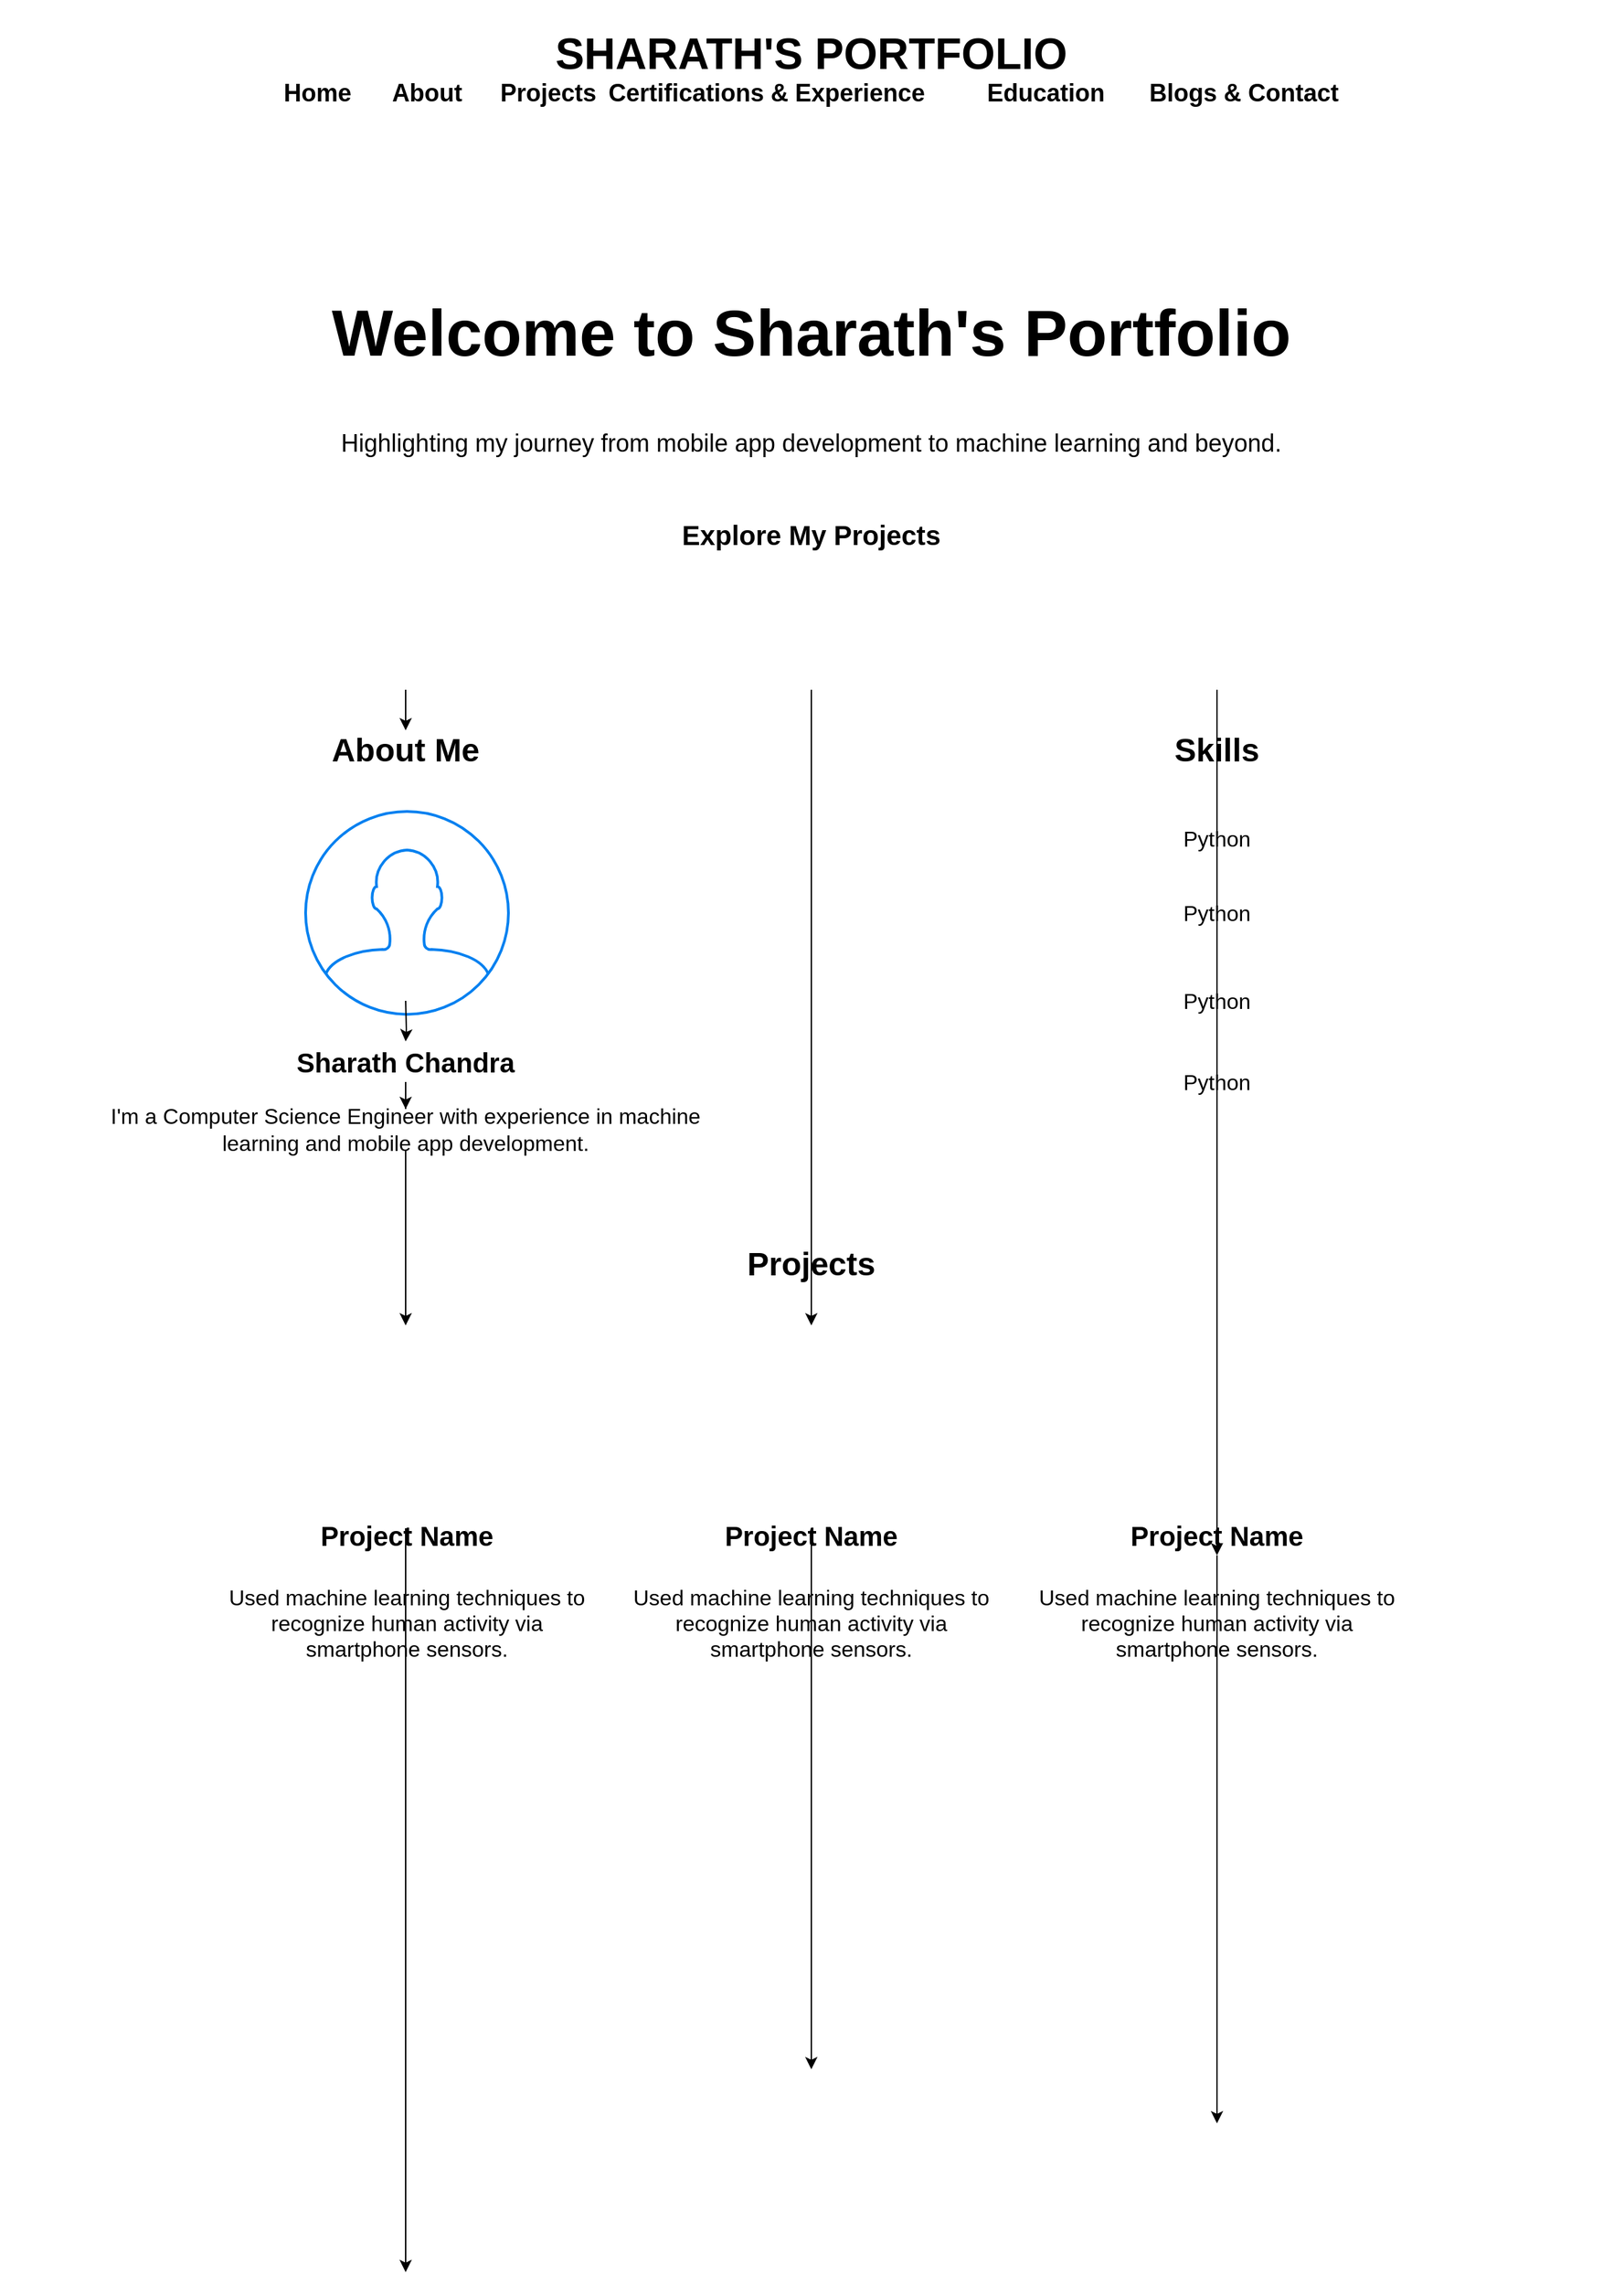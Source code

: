 <mxfile version="24.2.8" type="github">
  <diagram name="Page-1" id="jCGwE1LBPZgif49EneUD">
    <mxGraphModel dx="1440" dy="921" grid="1" gridSize="10" guides="1" tooltips="1" connect="1" arrows="1" fold="1" page="1" pageScale="1" pageWidth="1200" pageHeight="1920" math="0" shadow="0">
      <root>
        <mxCell id="0" />
        <mxCell id="1" parent="0" />
        <mxCell id="nu3RnHburqwjy4xu8POM-3" value="&lt;div&gt;&lt;font size=&quot;1&quot;&gt;&lt;b style=&quot;font-size: 32px;&quot;&gt;SHARATH&#39;S PORTFOLIO&lt;/b&gt;&lt;/font&gt;&lt;/div&gt;&lt;div style=&quot;font-size: 18px;&quot;&gt;&lt;font style=&quot;font-size: 18px;&quot;&gt;&lt;b style=&quot;&quot;&gt;Home &lt;span style=&quot;white-space: pre;&quot;&gt;&#x9;&lt;/span&gt;&lt;/b&gt;&lt;b&gt;About &lt;span style=&quot;white-space: pre;&quot;&gt;&#x9;&lt;/span&gt;Projects &lt;span style=&quot;white-space: pre;&quot;&gt;&#x9;&lt;/span&gt;Certifications &amp;amp; Experience &lt;span style=&quot;white-space: pre;&quot;&gt;&#x9;&lt;/span&gt;Education &lt;span style=&quot;white-space: pre;&quot;&gt;&#x9;&lt;/span&gt;Blogs &amp;amp; Contact&lt;br&gt;&lt;/b&gt;&lt;/font&gt;&lt;/div&gt;" style="text;html=1;align=center;verticalAlign=middle;whiteSpace=wrap;rounded=0;strokeColor=none;" parent="1" vertex="1">
          <mxGeometry width="1200" height="100" as="geometry" />
        </mxCell>
        <mxCell id="nu3RnHburqwjy4xu8POM-8" style="edgeStyle=orthogonalEdgeStyle;rounded=0;orthogonalLoop=1;jettySize=auto;html=1;" parent="1" source="Gbr0lDLeI2ae-f9VhBkv-17" edge="1">
          <mxGeometry relative="1" as="geometry">
            <mxPoint x="300" y="1680" as="targetPoint" />
            <mxPoint x="300" y="740" as="sourcePoint" />
          </mxGeometry>
        </mxCell>
        <mxCell id="nu3RnHburqwjy4xu8POM-9" style="edgeStyle=orthogonalEdgeStyle;rounded=0;orthogonalLoop=1;jettySize=auto;html=1;" parent="1" source="Gbr0lDLeI2ae-f9VhBkv-19" edge="1">
          <mxGeometry relative="1" as="geometry">
            <mxPoint x="600" y="1530" as="targetPoint" />
          </mxGeometry>
        </mxCell>
        <mxCell id="nu3RnHburqwjy4xu8POM-10" style="edgeStyle=orthogonalEdgeStyle;rounded=0;orthogonalLoop=1;jettySize=auto;html=1;exitX=0.75;exitY=1;exitDx=0;exitDy=0;" parent="1" source="nu3RnHburqwjy4xu8POM-5" edge="1">
          <mxGeometry relative="1" as="geometry">
            <mxPoint x="900" y="1150" as="targetPoint" />
          </mxGeometry>
        </mxCell>
        <mxCell id="nu3RnHburqwjy4xu8POM-5" value="&lt;h1&gt;&lt;font style=&quot;font-size: 48px;&quot;&gt;Welcome to Sharath&#39;s Portfolio&lt;/font&gt;&lt;/h1&gt;&lt;br&gt;        &lt;p&gt;&lt;font style=&quot;font-size: 18px;&quot;&gt;Highlighting my journey from mobile app development to machine learning and beyond.&lt;/font&gt;&lt;/p&gt;&lt;p&gt;&lt;font style=&quot;font-size: 18px;&quot;&gt;&lt;br&gt;&lt;/font&gt;&lt;/p&gt;&lt;p&gt;&lt;font style=&quot;font-size: 18px;&quot;&gt;&lt;br&gt;&lt;/font&gt;&lt;/p&gt;" style="text;html=1;align=center;verticalAlign=middle;whiteSpace=wrap;rounded=0;" parent="1" vertex="1">
          <mxGeometry y="110" width="1200" height="400" as="geometry" />
        </mxCell>
        <mxCell id="nu3RnHburqwjy4xu8POM-6" value="&lt;b&gt;&lt;font style=&quot;font-size: 20px;&quot;&gt;Explore My Projects&lt;/font&gt;&lt;/b&gt;" style="text;html=1;align=center;verticalAlign=middle;whiteSpace=wrap;rounded=0;" parent="1" vertex="1">
          <mxGeometry x="480" y="380" width="240" height="30" as="geometry" />
        </mxCell>
        <mxCell id="nu3RnHburqwjy4xu8POM-15" value="" style="edgeStyle=orthogonalEdgeStyle;rounded=0;orthogonalLoop=1;jettySize=auto;html=1;exitX=0.25;exitY=1;exitDx=0;exitDy=0;" parent="1" source="nu3RnHburqwjy4xu8POM-5" target="nu3RnHburqwjy4xu8POM-14" edge="1">
          <mxGeometry relative="1" as="geometry">
            <mxPoint x="301" y="600" as="targetPoint" />
            <mxPoint x="300" y="510" as="sourcePoint" />
          </mxGeometry>
        </mxCell>
        <mxCell id="Gbr0lDLeI2ae-f9VhBkv-13" value="&lt;font style=&quot;font-size: 24px;&quot;&gt;&lt;b&gt;Projects&lt;/b&gt;&lt;/font&gt;" style="text;html=1;align=center;verticalAlign=middle;whiteSpace=wrap;rounded=0;" vertex="1" parent="1">
          <mxGeometry y="920" width="1200" height="30" as="geometry" />
        </mxCell>
        <mxCell id="Gbr0lDLeI2ae-f9VhBkv-18" value="" style="edgeStyle=orthogonalEdgeStyle;rounded=0;orthogonalLoop=1;jettySize=auto;html=1;" edge="1" parent="1" source="nu3RnHburqwjy4xu8POM-18" target="Gbr0lDLeI2ae-f9VhBkv-17">
          <mxGeometry relative="1" as="geometry">
            <mxPoint x="300" y="1140" as="targetPoint" />
            <mxPoint x="300" y="850" as="sourcePoint" />
          </mxGeometry>
        </mxCell>
        <mxCell id="Gbr0lDLeI2ae-f9VhBkv-17" value="" style="shape=image;html=1;verticalAlign=top;verticalLabelPosition=bottom;labelBackgroundColor=#ffffff;imageAspect=0;aspect=fixed;image=https://cdn2.iconfinder.com/data/icons/crystalproject/128x128/mimetypes/image.png" vertex="1" parent="1">
          <mxGeometry x="225" y="980" width="150" height="150" as="geometry" />
        </mxCell>
        <mxCell id="Gbr0lDLeI2ae-f9VhBkv-20" value="" style="edgeStyle=orthogonalEdgeStyle;rounded=0;orthogonalLoop=1;jettySize=auto;html=1;" edge="1" parent="1" source="nu3RnHburqwjy4xu8POM-5" target="Gbr0lDLeI2ae-f9VhBkv-19">
          <mxGeometry relative="1" as="geometry">
            <mxPoint x="600" y="1270" as="targetPoint" />
            <mxPoint x="600" y="510" as="sourcePoint" />
          </mxGeometry>
        </mxCell>
        <mxCell id="Gbr0lDLeI2ae-f9VhBkv-19" value="" style="shape=image;html=1;verticalAlign=top;verticalLabelPosition=bottom;labelBackgroundColor=#ffffff;imageAspect=0;aspect=fixed;image=https://cdn2.iconfinder.com/data/icons/crystalproject/128x128/mimetypes/image.png" vertex="1" parent="1">
          <mxGeometry x="525" y="980" width="150" height="150" as="geometry" />
        </mxCell>
        <mxCell id="Gbr0lDLeI2ae-f9VhBkv-21" value="" style="shape=image;html=1;verticalAlign=top;verticalLabelPosition=bottom;labelBackgroundColor=#ffffff;imageAspect=0;aspect=fixed;image=https://cdn2.iconfinder.com/data/icons/crystalproject/128x128/mimetypes/image.png" vertex="1" parent="1">
          <mxGeometry x="825" y="980" width="150" height="150" as="geometry" />
        </mxCell>
        <mxCell id="Gbr0lDLeI2ae-f9VhBkv-22" value="&lt;font style=&quot;font-size: 20px;&quot;&gt;&lt;b&gt;Project Name&lt;br&gt;&lt;/b&gt;&lt;/font&gt;" style="text;html=1;align=center;verticalAlign=middle;whiteSpace=wrap;rounded=0;" vertex="1" parent="1">
          <mxGeometry x="201" y="1120" width="200" height="30" as="geometry" />
        </mxCell>
        <mxCell id="Gbr0lDLeI2ae-f9VhBkv-23" value="&lt;font style=&quot;font-size: 20px;&quot;&gt;&lt;b&gt;Project Name&lt;br&gt;&lt;/b&gt;&lt;/font&gt;" style="text;html=1;align=center;verticalAlign=middle;whiteSpace=wrap;rounded=0;" vertex="1" parent="1">
          <mxGeometry x="500" y="1120" width="200" height="30" as="geometry" />
        </mxCell>
        <mxCell id="Gbr0lDLeI2ae-f9VhBkv-25" style="edgeStyle=orthogonalEdgeStyle;rounded=0;orthogonalLoop=1;jettySize=auto;html=1;" edge="1" parent="1" source="Gbr0lDLeI2ae-f9VhBkv-24">
          <mxGeometry relative="1" as="geometry">
            <mxPoint x="900" y="1570" as="targetPoint" />
          </mxGeometry>
        </mxCell>
        <mxCell id="Gbr0lDLeI2ae-f9VhBkv-24" value="&lt;font style=&quot;font-size: 20px;&quot;&gt;&lt;b&gt;Project Name&lt;br&gt;&lt;/b&gt;&lt;/font&gt;" style="text;html=1;align=center;verticalAlign=middle;whiteSpace=wrap;rounded=0;" vertex="1" parent="1">
          <mxGeometry x="800" y="1120" width="200" height="30" as="geometry" />
        </mxCell>
        <mxCell id="Gbr0lDLeI2ae-f9VhBkv-27" value="&lt;font style=&quot;font-size: 16px;&quot;&gt;Used machine learning techniques to recognize human activity via smartphone sensors.&lt;/font&gt;" style="text;html=1;align=center;verticalAlign=middle;whiteSpace=wrap;rounded=0;" vertex="1" parent="1">
          <mxGeometry x="161" y="1160" width="280" height="80" as="geometry" />
        </mxCell>
        <mxCell id="Gbr0lDLeI2ae-f9VhBkv-28" value="&lt;font style=&quot;font-size: 16px;&quot;&gt;Used machine learning techniques to recognize human activity via smartphone sensors.&lt;/font&gt;" style="text;html=1;align=center;verticalAlign=middle;whiteSpace=wrap;rounded=0;" vertex="1" parent="1">
          <mxGeometry x="460" y="1160" width="280" height="80" as="geometry" />
        </mxCell>
        <mxCell id="Gbr0lDLeI2ae-f9VhBkv-29" value="&lt;font style=&quot;font-size: 16px;&quot;&gt;Used machine learning techniques to recognize human activity via smartphone sensors.&lt;/font&gt;" style="text;html=1;align=center;verticalAlign=middle;whiteSpace=wrap;rounded=0;" vertex="1" parent="1">
          <mxGeometry x="760" y="1160" width="280" height="80" as="geometry" />
        </mxCell>
        <mxCell id="nu3RnHburqwjy4xu8POM-11" value="" style="html=1;verticalLabelPosition=bottom;align=center;labelBackgroundColor=#ffffff;verticalAlign=top;strokeWidth=2;strokeColor=#0080F0;shadow=0;dashed=0;shape=mxgraph.ios7.icons.user;" parent="1" vertex="1">
          <mxGeometry x="226" y="600" width="150" height="150" as="geometry" />
        </mxCell>
        <mxCell id="nu3RnHburqwjy4xu8POM-14" value="&lt;b style=&quot;font-size: 24px;&quot;&gt;About Me&lt;br&gt;&lt;/b&gt;" style="text;html=1;align=center;verticalAlign=middle;whiteSpace=wrap;rounded=0;" parent="1" vertex="1">
          <mxGeometry y="540" width="600" height="30" as="geometry" />
        </mxCell>
        <mxCell id="nu3RnHburqwjy4xu8POM-17" value="" style="edgeStyle=orthogonalEdgeStyle;rounded=0;orthogonalLoop=1;jettySize=auto;html=1;" parent="1" target="nu3RnHburqwjy4xu8POM-16" edge="1">
          <mxGeometry relative="1" as="geometry">
            <mxPoint x="300" y="1140" as="targetPoint" />
            <mxPoint x="300" y="740" as="sourcePoint" />
          </mxGeometry>
        </mxCell>
        <mxCell id="nu3RnHburqwjy4xu8POM-16" value="&lt;font style=&quot;font-size: 20px;&quot;&gt;&lt;b&gt;&lt;font style=&quot;font-size: 20px;&quot;&gt;Sharath Chandra&lt;/font&gt;&lt;/b&gt;&lt;/font&gt;" style="text;html=1;align=center;verticalAlign=middle;whiteSpace=wrap;rounded=0;" parent="1" vertex="1">
          <mxGeometry y="770" width="600" height="30" as="geometry" />
        </mxCell>
        <mxCell id="nu3RnHburqwjy4xu8POM-19" value="" style="edgeStyle=orthogonalEdgeStyle;rounded=0;orthogonalLoop=1;jettySize=auto;html=1;" parent="1" source="nu3RnHburqwjy4xu8POM-16" target="nu3RnHburqwjy4xu8POM-18" edge="1">
          <mxGeometry relative="1" as="geometry">
            <mxPoint x="300" y="1140" as="targetPoint" />
            <mxPoint x="300" y="800" as="sourcePoint" />
          </mxGeometry>
        </mxCell>
        <mxCell id="nu3RnHburqwjy4xu8POM-18" value="&lt;font style=&quot;font-size: 16px;&quot;&gt;I&#39;m a Computer Science Engineer with experience in machine learning and mobile app development.&lt;/font&gt;" style="text;html=1;align=center;verticalAlign=middle;whiteSpace=wrap;rounded=0;" parent="1" vertex="1">
          <mxGeometry x="80" y="820" width="440" height="30" as="geometry" />
        </mxCell>
        <mxCell id="Gbr0lDLeI2ae-f9VhBkv-1" value="&lt;font style=&quot;font-size: 24px;&quot;&gt;&lt;b&gt;Skills&lt;/b&gt;&lt;/font&gt;" style="text;html=1;align=center;verticalAlign=middle;whiteSpace=wrap;rounded=0;" vertex="1" parent="1">
          <mxGeometry x="600" y="540" width="600" height="30" as="geometry" />
        </mxCell>
        <mxCell id="Gbr0lDLeI2ae-f9VhBkv-3" value="&lt;font style=&quot;font-size: 16px;&quot;&gt;Python&lt;/font&gt;" style="text;html=1;align=center;verticalAlign=middle;whiteSpace=wrap;rounded=0;" vertex="1" parent="1">
          <mxGeometry x="680" y="600" width="440" height="40" as="geometry" />
        </mxCell>
        <mxCell id="Gbr0lDLeI2ae-f9VhBkv-10" value="&lt;font style=&quot;font-size: 16px;&quot;&gt;Python&lt;/font&gt;" style="text;html=1;align=center;verticalAlign=middle;whiteSpace=wrap;rounded=0;" vertex="1" parent="1">
          <mxGeometry x="680" y="655" width="440" height="40" as="geometry" />
        </mxCell>
        <mxCell id="Gbr0lDLeI2ae-f9VhBkv-11" value="&lt;font style=&quot;font-size: 16px;&quot;&gt;Python&lt;/font&gt;" style="text;html=1;align=center;verticalAlign=middle;whiteSpace=wrap;rounded=0;" vertex="1" parent="1">
          <mxGeometry x="680" y="720" width="440" height="40" as="geometry" />
        </mxCell>
        <mxCell id="Gbr0lDLeI2ae-f9VhBkv-12" value="&lt;font style=&quot;font-size: 16px;&quot;&gt;Python&lt;/font&gt;" style="text;html=1;align=center;verticalAlign=middle;whiteSpace=wrap;rounded=0;" vertex="1" parent="1">
          <mxGeometry x="680" y="780" width="440" height="40" as="geometry" />
        </mxCell>
      </root>
    </mxGraphModel>
  </diagram>
</mxfile>
